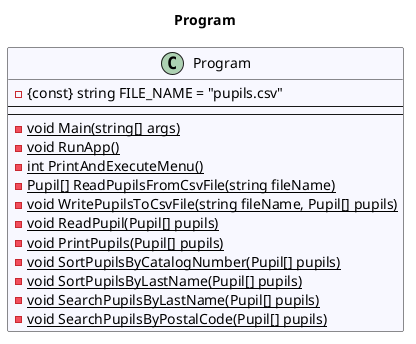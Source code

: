 @startuml Program
title Program
 class Program #GhostWhite {
- {const} string FILE_NAME = "pupils.csv"
---
---
- {static} void Main(string[] args)
- {static} void RunApp()
- {static} int PrintAndExecuteMenu()
- {static} Pupil[] ReadPupilsFromCsvFile(string fileName)
- {static} void WritePupilsToCsvFile(string fileName, Pupil[] pupils)
- {static} void ReadPupil(Pupil[] pupils)
- {static} void PrintPupils(Pupil[] pupils)
- {static} void SortPupilsByCatalogNumber(Pupil[] pupils)
- {static} void SortPupilsByLastName(Pupil[] pupils)
- {static} void SearchPupilsByLastName(Pupil[] pupils)
- {static} void SearchPupilsByPostalCode(Pupil[] pupils)
}
@enduml
